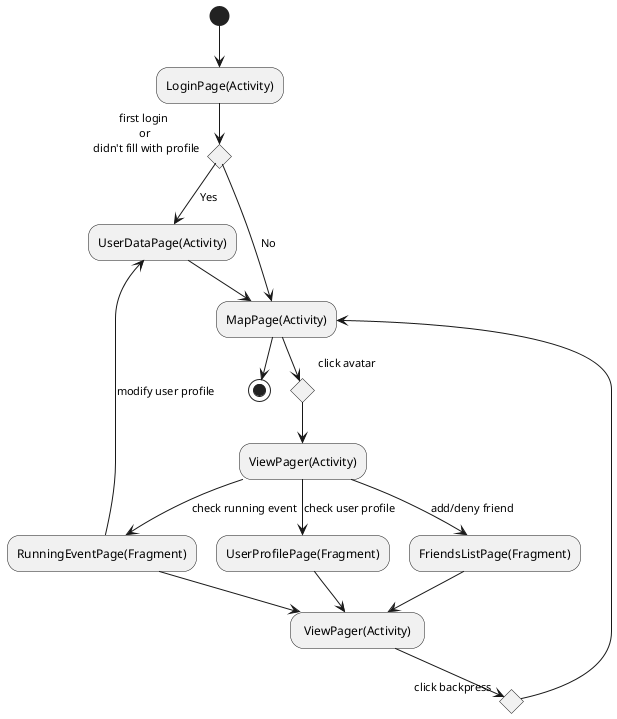 @startuml
(*)  --> "LoginPage(Activity)"
If "first login \n or \n didn't fill with profile" then
--> [Yes] "UserDataPage(Activity)"
--> "MapPage(Activity)"
else
--> [No] "MapPage(Activity)"
If "click avatar"
--> "ViewPager(Activity)"
"ViewPager(Activity)" --> [check user profile]"UserProfilePage(Fragment)"
--> " ViewPager(Activity) "
"ViewPager(Activity)" --> [check running event]"RunningEventPage(Fragment)"
--> " ViewPager(Activity) "
"RunningEventPage(Fragment)" --> [modify user profile]"UserDataPage(Activity)"
"ViewPager(Activity)" --> [add/deny friend]"FriendsListPage(Fragment)"
--> " ViewPager(Activity) "
If "click backpress" then
--> "MapPage(Activity)"
Endif
-->(*)
@enduml